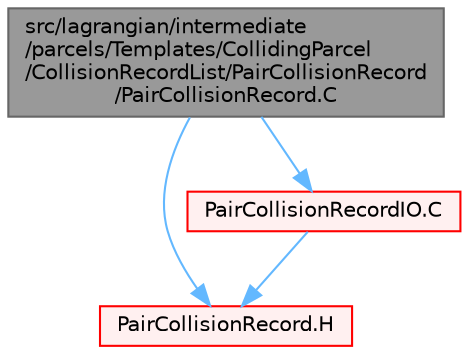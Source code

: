 digraph "src/lagrangian/intermediate/parcels/Templates/CollidingParcel/CollisionRecordList/PairCollisionRecord/PairCollisionRecord.C"
{
 // LATEX_PDF_SIZE
  bgcolor="transparent";
  edge [fontname=Helvetica,fontsize=10,labelfontname=Helvetica,labelfontsize=10];
  node [fontname=Helvetica,fontsize=10,shape=box,height=0.2,width=0.4];
  Node1 [id="Node000001",label="src/lagrangian/intermediate\l/parcels/Templates/CollidingParcel\l/CollisionRecordList/PairCollisionRecord\l/PairCollisionRecord.C",height=0.2,width=0.4,color="gray40", fillcolor="grey60", style="filled", fontcolor="black",tooltip=" "];
  Node1 -> Node2 [id="edge1_Node000001_Node000002",color="steelblue1",style="solid",tooltip=" "];
  Node2 [id="Node000002",label="PairCollisionRecord.H",height=0.2,width=0.4,color="red", fillcolor="#FFF0F0", style="filled",URL="$PairCollisionRecord_8H.html",tooltip=" "];
  Node1 -> Node81 [id="edge2_Node000001_Node000081",color="steelblue1",style="solid",tooltip=" "];
  Node81 [id="Node000081",label="PairCollisionRecordIO.C",height=0.2,width=0.4,color="red", fillcolor="#FFF0F0", style="filled",URL="$PairCollisionRecordIO_8C.html",tooltip=" "];
  Node81 -> Node2 [id="edge3_Node000081_Node000002",color="steelblue1",style="solid",tooltip=" "];
}
